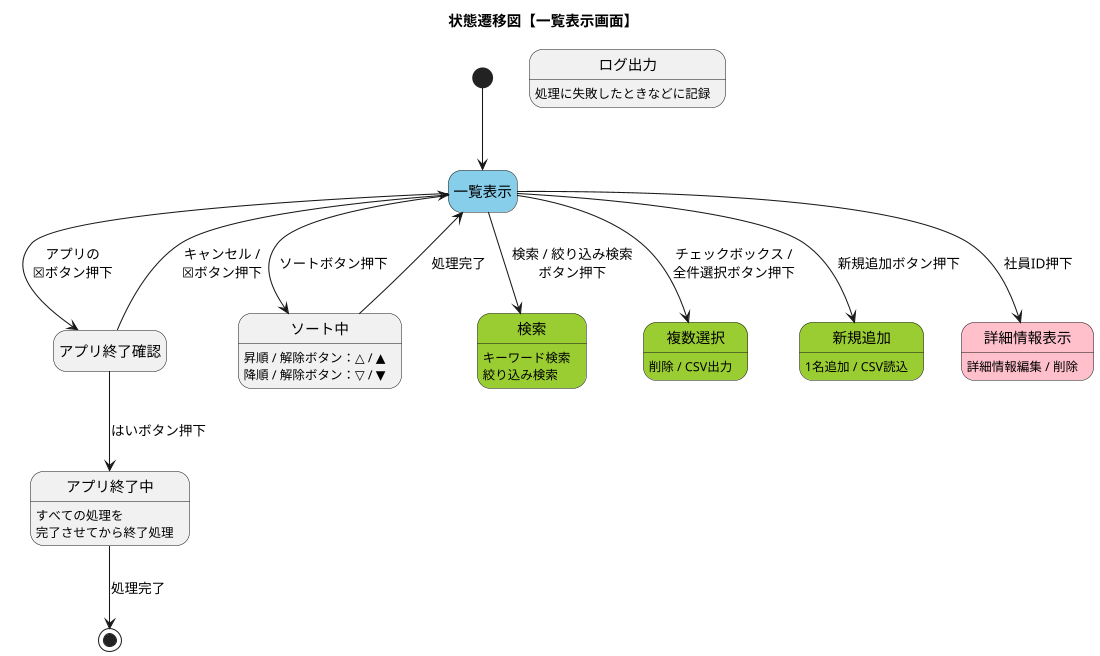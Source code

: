 @startuml StateDiagram_Main

title 状態遷移図【一覧表示画面】
hide empty description
scale 1100 width

' 【状態】

state 一覧表示 #SkyBlue
state アプリ終了確認
state アプリ終了中
state ソート中
state 検索 #YellowGreen
state 複数選択 #YellowGreen
state 新規追加 #YellowGreen
state 詳細情報表示 #Pink
state ログ出力
ログ出力 : 処理に失敗したときなどに記録


' 【遷移】

[*] --> 一覧表示

' アプリ終了
一覧表示 --> アプリ終了確認 : アプリの\n☒ボタン押下
アプリ終了確認 --> アプリ終了中 : はいボタン押下
アプリ終了確認 --> 一覧表示 : キャンセル /\n☒ボタン押下
アプリ終了中 --> [*] : 処理完了
アプリ終了中 : すべての処理を\n完了させてから終了処理

' ソート
一覧表示 --> ソート中 : ソートボタン押下
ソート中 --> 一覧表示 : 処理完了
ソート中 : 昇順 / 解除ボタン：△ / ▲\n降順 / 解除ボタン：▽ / ▼

' 検索（キーワード検索・絞り込み検索）
一覧表示 --> 検索 : 検索 / 絞り込み検索\nボタン押下
検索 : キーワード検索\n絞り込み検索

' 複数選択（削除・CSV出力）
一覧表示 --> 複数選択 : チェックボックス /\n全件選択ボタン押下
複数選択 : 削除 / CSV出力

' 新規追加（1名追加・CSV読込）
一覧表示 --> 新規追加 : 新規追加ボタン押下
新規追加 : 1名追加 / CSV読込

' 詳細情報表示（詳細情報編集・削除）
一覧表示 --> 詳細情報表示 : 社員ID押下
詳細情報表示 : 詳細情報編集 / 削除

@enduml